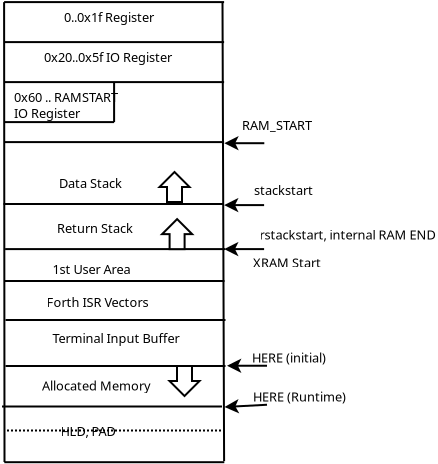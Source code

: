 <?xml version="1.0" encoding="UTF-8"?>
<dia:diagram xmlns:dia="http://www.lysator.liu.se/~alla/dia/">
  <dia:layer name="Background" visible="true" active="true">
    <dia:object type="Standard - Line" version="0" id="O0">
      <dia:attribute name="obj_pos">
        <dia:point val="13.58,3.555"/>
      </dia:attribute>
      <dia:attribute name="obj_bb">
        <dia:rectangle val="2.53,3.505;13.63,3.605"/>
      </dia:attribute>
      <dia:attribute name="conn_endpoints">
        <dia:point val="13.58,3.555"/>
        <dia:point val="2.58,3.555"/>
      </dia:attribute>
      <dia:attribute name="numcp">
        <dia:int val="1"/>
      </dia:attribute>
    </dia:object>
    <dia:object type="Standard - Line" version="0" id="O1">
      <dia:attribute name="obj_pos">
        <dia:point val="13.58,5.555"/>
      </dia:attribute>
      <dia:attribute name="obj_bb">
        <dia:rectangle val="2.53,5.505;13.63,5.605"/>
      </dia:attribute>
      <dia:attribute name="conn_endpoints">
        <dia:point val="13.58,5.555"/>
        <dia:point val="2.58,5.555"/>
      </dia:attribute>
      <dia:attribute name="numcp">
        <dia:int val="1"/>
      </dia:attribute>
    </dia:object>
    <dia:object type="Standard - Text" version="1" id="O2">
      <dia:attribute name="obj_pos">
        <dia:point val="5.58,2.555"/>
      </dia:attribute>
      <dia:attribute name="obj_bb">
        <dia:rectangle val="5.58,1.96;10.652,2.708"/>
      </dia:attribute>
      <dia:attribute name="text">
        <dia:composite type="text">
          <dia:attribute name="string">
            <dia:string>#0..0x1f Register#</dia:string>
          </dia:attribute>
          <dia:attribute name="font">
            <dia:font family="sans" style="0" name="Helvetica"/>
          </dia:attribute>
          <dia:attribute name="height">
            <dia:real val="0.8"/>
          </dia:attribute>
          <dia:attribute name="pos">
            <dia:point val="5.58,2.555"/>
          </dia:attribute>
          <dia:attribute name="color">
            <dia:color val="#000000"/>
          </dia:attribute>
          <dia:attribute name="alignment">
            <dia:enum val="0"/>
          </dia:attribute>
        </dia:composite>
      </dia:attribute>
      <dia:attribute name="valign">
        <dia:enum val="3"/>
      </dia:attribute>
    </dia:object>
    <dia:object type="Standard - Text" version="1" id="O3">
      <dia:attribute name="obj_pos">
        <dia:point val="4.58,4.555"/>
      </dia:attribute>
      <dia:attribute name="obj_bb">
        <dia:rectangle val="4.58,3.96;11.745,4.707"/>
      </dia:attribute>
      <dia:attribute name="text">
        <dia:composite type="text">
          <dia:attribute name="string">
            <dia:string>#0x20..0x5f IO Register#</dia:string>
          </dia:attribute>
          <dia:attribute name="font">
            <dia:font family="sans" style="0" name="Helvetica"/>
          </dia:attribute>
          <dia:attribute name="height">
            <dia:real val="0.8"/>
          </dia:attribute>
          <dia:attribute name="pos">
            <dia:point val="4.58,4.555"/>
          </dia:attribute>
          <dia:attribute name="color">
            <dia:color val="#000000"/>
          </dia:attribute>
          <dia:attribute name="alignment">
            <dia:enum val="0"/>
          </dia:attribute>
        </dia:composite>
      </dia:attribute>
      <dia:attribute name="valign">
        <dia:enum val="3"/>
      </dia:attribute>
    </dia:object>
    <dia:object type="Standard - Text" version="1" id="O4">
      <dia:attribute name="obj_pos">
        <dia:point val="3.08,6.555"/>
      </dia:attribute>
      <dia:attribute name="obj_bb">
        <dia:rectangle val="3.08,5.96;9.078,7.508"/>
      </dia:attribute>
      <dia:attribute name="text">
        <dia:composite type="text">
          <dia:attribute name="string">
            <dia:string>#0x60 .. RAMSTART 
IO Register#</dia:string>
          </dia:attribute>
          <dia:attribute name="font">
            <dia:font family="sans" style="0" name="Helvetica"/>
          </dia:attribute>
          <dia:attribute name="height">
            <dia:real val="0.8"/>
          </dia:attribute>
          <dia:attribute name="pos">
            <dia:point val="3.08,6.555"/>
          </dia:attribute>
          <dia:attribute name="color">
            <dia:color val="#000000"/>
          </dia:attribute>
          <dia:attribute name="alignment">
            <dia:enum val="0"/>
          </dia:attribute>
        </dia:composite>
      </dia:attribute>
      <dia:attribute name="valign">
        <dia:enum val="3"/>
      </dia:attribute>
    </dia:object>
    <dia:object type="Standard - Line" version="0" id="O5">
      <dia:attribute name="obj_pos">
        <dia:point val="8.08,5.555"/>
      </dia:attribute>
      <dia:attribute name="obj_bb">
        <dia:rectangle val="8.03,5.505;8.13,7.605"/>
      </dia:attribute>
      <dia:attribute name="conn_endpoints">
        <dia:point val="8.08,5.555"/>
        <dia:point val="8.08,7.555"/>
      </dia:attribute>
      <dia:attribute name="numcp">
        <dia:int val="1"/>
      </dia:attribute>
      <dia:connections>
        <dia:connection handle="0" to="O1" connection="0"/>
      </dia:connections>
    </dia:object>
    <dia:object type="Standard - Line" version="0" id="O6">
      <dia:attribute name="obj_pos">
        <dia:point val="2.58,7.555"/>
      </dia:attribute>
      <dia:attribute name="obj_bb">
        <dia:rectangle val="2.53,7.505;8.13,7.605"/>
      </dia:attribute>
      <dia:attribute name="conn_endpoints">
        <dia:point val="2.58,7.555"/>
        <dia:point val="8.08,7.555"/>
      </dia:attribute>
      <dia:attribute name="numcp">
        <dia:int val="1"/>
      </dia:attribute>
    </dia:object>
    <dia:object type="Standard - Text" version="1" id="O7">
      <dia:attribute name="obj_pos">
        <dia:point val="14.48,7.955"/>
      </dia:attribute>
      <dia:attribute name="obj_bb">
        <dia:rectangle val="14.48,7.36;18.183,8.107"/>
      </dia:attribute>
      <dia:attribute name="text">
        <dia:composite type="text">
          <dia:attribute name="string">
            <dia:string>#RAM_START#</dia:string>
          </dia:attribute>
          <dia:attribute name="font">
            <dia:font family="sans" style="0" name="Helvetica"/>
          </dia:attribute>
          <dia:attribute name="height">
            <dia:real val="0.8"/>
          </dia:attribute>
          <dia:attribute name="pos">
            <dia:point val="14.48,7.955"/>
          </dia:attribute>
          <dia:attribute name="color">
            <dia:color val="#000000"/>
          </dia:attribute>
          <dia:attribute name="alignment">
            <dia:enum val="0"/>
          </dia:attribute>
        </dia:composite>
      </dia:attribute>
      <dia:attribute name="valign">
        <dia:enum val="3"/>
      </dia:attribute>
    </dia:object>
    <dia:object type="Standard - Line" version="0" id="O8">
      <dia:attribute name="obj_pos">
        <dia:point val="13.58,8.555"/>
      </dia:attribute>
      <dia:attribute name="obj_bb">
        <dia:rectangle val="2.53,8.505;13.63,8.605"/>
      </dia:attribute>
      <dia:attribute name="conn_endpoints">
        <dia:point val="13.58,8.555"/>
        <dia:point val="2.58,8.555"/>
      </dia:attribute>
      <dia:attribute name="numcp">
        <dia:int val="1"/>
      </dia:attribute>
    </dia:object>
    <dia:object type="Standard - Text" version="1" id="O9">
      <dia:attribute name="obj_pos">
        <dia:point val="4.7,16.8"/>
      </dia:attribute>
      <dia:attribute name="obj_bb">
        <dia:rectangle val="4.7,16.205;10.175,16.953"/>
      </dia:attribute>
      <dia:attribute name="text">
        <dia:composite type="text">
          <dia:attribute name="string">
            <dia:string>#Forth ISR Vectors#</dia:string>
          </dia:attribute>
          <dia:attribute name="font">
            <dia:font family="sans" style="0" name="Helvetica"/>
          </dia:attribute>
          <dia:attribute name="height">
            <dia:real val="0.8"/>
          </dia:attribute>
          <dia:attribute name="pos">
            <dia:point val="4.7,16.8"/>
          </dia:attribute>
          <dia:attribute name="color">
            <dia:color val="#000000"/>
          </dia:attribute>
          <dia:attribute name="alignment">
            <dia:enum val="0"/>
          </dia:attribute>
        </dia:composite>
      </dia:attribute>
      <dia:attribute name="valign">
        <dia:enum val="3"/>
      </dia:attribute>
    </dia:object>
    <dia:object type="Standard - Text" version="1" id="O10">
      <dia:attribute name="obj_pos">
        <dia:point val="5,15.15"/>
      </dia:attribute>
      <dia:attribute name="obj_bb">
        <dia:rectangle val="5,14.555;9.325,15.303"/>
      </dia:attribute>
      <dia:attribute name="text">
        <dia:composite type="text">
          <dia:attribute name="string">
            <dia:string>#1st User Area#</dia:string>
          </dia:attribute>
          <dia:attribute name="font">
            <dia:font family="sans" style="0" name="Helvetica"/>
          </dia:attribute>
          <dia:attribute name="height">
            <dia:real val="0.8"/>
          </dia:attribute>
          <dia:attribute name="pos">
            <dia:point val="5,15.15"/>
          </dia:attribute>
          <dia:attribute name="color">
            <dia:color val="#000000"/>
          </dia:attribute>
          <dia:attribute name="alignment">
            <dia:enum val="0"/>
          </dia:attribute>
        </dia:composite>
      </dia:attribute>
      <dia:attribute name="valign">
        <dia:enum val="3"/>
      </dia:attribute>
    </dia:object>
    <dia:object type="Standard - Line" version="0" id="O11">
      <dia:attribute name="obj_pos">
        <dia:point val="13.65,17.45"/>
      </dia:attribute>
      <dia:attribute name="obj_bb">
        <dia:rectangle val="2.6,17.4;13.7,17.5"/>
      </dia:attribute>
      <dia:attribute name="conn_endpoints">
        <dia:point val="13.65,17.45"/>
        <dia:point val="2.65,17.45"/>
      </dia:attribute>
      <dia:attribute name="numcp">
        <dia:int val="1"/>
      </dia:attribute>
    </dia:object>
    <dia:object type="Standard - Line" version="0" id="O12">
      <dia:attribute name="obj_pos">
        <dia:point val="13.6,15.5"/>
      </dia:attribute>
      <dia:attribute name="obj_bb">
        <dia:rectangle val="2.55,15.45;13.65,15.55"/>
      </dia:attribute>
      <dia:attribute name="conn_endpoints">
        <dia:point val="13.6,15.5"/>
        <dia:point val="2.6,15.5"/>
      </dia:attribute>
      <dia:attribute name="numcp">
        <dia:int val="1"/>
      </dia:attribute>
    </dia:object>
    <dia:object type="Standard - Text" version="1" id="O13">
      <dia:attribute name="obj_pos">
        <dia:point val="5,18.6"/>
      </dia:attribute>
      <dia:attribute name="obj_bb">
        <dia:rectangle val="5,18.005;11.715,18.753"/>
      </dia:attribute>
      <dia:attribute name="text">
        <dia:composite type="text">
          <dia:attribute name="string">
            <dia:string>#Terminal Input Buffer#</dia:string>
          </dia:attribute>
          <dia:attribute name="font">
            <dia:font family="sans" style="0" name="Helvetica"/>
          </dia:attribute>
          <dia:attribute name="height">
            <dia:real val="0.8"/>
          </dia:attribute>
          <dia:attribute name="pos">
            <dia:point val="5,18.6"/>
          </dia:attribute>
          <dia:attribute name="color">
            <dia:color val="#000000"/>
          </dia:attribute>
          <dia:attribute name="alignment">
            <dia:enum val="0"/>
          </dia:attribute>
        </dia:composite>
      </dia:attribute>
      <dia:attribute name="valign">
        <dia:enum val="3"/>
      </dia:attribute>
    </dia:object>
    <dia:object type="Standard - Line" version="0" id="O14">
      <dia:attribute name="obj_pos">
        <dia:point val="13.65,19.75"/>
      </dia:attribute>
      <dia:attribute name="obj_bb">
        <dia:rectangle val="2.6,19.7;13.7,19.8"/>
      </dia:attribute>
      <dia:attribute name="conn_endpoints">
        <dia:point val="13.65,19.75"/>
        <dia:point val="2.65,19.75"/>
      </dia:attribute>
      <dia:attribute name="numcp">
        <dia:int val="1"/>
      </dia:attribute>
    </dia:object>
    <dia:object type="Standard - Text" version="1" id="O15">
      <dia:attribute name="obj_pos">
        <dia:point val="5.4,23.25"/>
      </dia:attribute>
      <dia:attribute name="obj_bb">
        <dia:rectangle val="5.4,22.655;8.412,23.402"/>
      </dia:attribute>
      <dia:attribute name="text">
        <dia:composite type="text">
          <dia:attribute name="string">
            <dia:string>#HLD, PAD#</dia:string>
          </dia:attribute>
          <dia:attribute name="font">
            <dia:font family="sans" style="0" name="Helvetica"/>
          </dia:attribute>
          <dia:attribute name="height">
            <dia:real val="0.8"/>
          </dia:attribute>
          <dia:attribute name="pos">
            <dia:point val="5.4,23.25"/>
          </dia:attribute>
          <dia:attribute name="color">
            <dia:color val="#000000"/>
          </dia:attribute>
          <dia:attribute name="alignment">
            <dia:enum val="0"/>
          </dia:attribute>
        </dia:composite>
      </dia:attribute>
      <dia:attribute name="valign">
        <dia:enum val="3"/>
      </dia:attribute>
    </dia:object>
    <dia:object type="Standard - Line" version="0" id="O16">
      <dia:attribute name="obj_pos">
        <dia:point val="13.58,1.555"/>
      </dia:attribute>
      <dia:attribute name="obj_bb">
        <dia:rectangle val="2.53,1.505;13.63,1.605"/>
      </dia:attribute>
      <dia:attribute name="conn_endpoints">
        <dia:point val="13.58,1.555"/>
        <dia:point val="2.58,1.555"/>
      </dia:attribute>
      <dia:attribute name="numcp">
        <dia:int val="1"/>
      </dia:attribute>
    </dia:object>
    <dia:object type="Standard - Line" version="0" id="O17">
      <dia:attribute name="obj_pos">
        <dia:point val="13.55,11.65"/>
      </dia:attribute>
      <dia:attribute name="obj_bb">
        <dia:rectangle val="2.5,11.6;13.6,11.7"/>
      </dia:attribute>
      <dia:attribute name="conn_endpoints">
        <dia:point val="13.55,11.65"/>
        <dia:point val="2.55,11.65"/>
      </dia:attribute>
      <dia:attribute name="numcp">
        <dia:int val="1"/>
      </dia:attribute>
    </dia:object>
    <dia:object type="Standard - Text" version="1" id="O18">
      <dia:attribute name="obj_pos">
        <dia:point val="5.33,10.855"/>
      </dia:attribute>
      <dia:attribute name="obj_bb">
        <dia:rectangle val="5.33,10.26;9.035,11.008"/>
      </dia:attribute>
      <dia:attribute name="text">
        <dia:composite type="text">
          <dia:attribute name="string">
            <dia:string>#Data Stack #</dia:string>
          </dia:attribute>
          <dia:attribute name="font">
            <dia:font family="sans" style="0" name="Helvetica"/>
          </dia:attribute>
          <dia:attribute name="height">
            <dia:real val="0.8"/>
          </dia:attribute>
          <dia:attribute name="pos">
            <dia:point val="5.33,10.855"/>
          </dia:attribute>
          <dia:attribute name="color">
            <dia:color val="#000000"/>
          </dia:attribute>
          <dia:attribute name="alignment">
            <dia:enum val="0"/>
          </dia:attribute>
        </dia:composite>
      </dia:attribute>
      <dia:attribute name="valign">
        <dia:enum val="3"/>
      </dia:attribute>
    </dia:object>
    <dia:object type="Standard - Line" version="0" id="O19">
      <dia:attribute name="obj_pos">
        <dia:point val="13.63,13.905"/>
      </dia:attribute>
      <dia:attribute name="obj_bb">
        <dia:rectangle val="2.58,13.855;13.68,13.955"/>
      </dia:attribute>
      <dia:attribute name="conn_endpoints">
        <dia:point val="13.63,13.905"/>
        <dia:point val="2.63,13.905"/>
      </dia:attribute>
      <dia:attribute name="numcp">
        <dia:int val="1"/>
      </dia:attribute>
    </dia:object>
    <dia:object type="Standard - Text" version="1" id="O20">
      <dia:attribute name="obj_pos">
        <dia:point val="5.23,13.105"/>
      </dia:attribute>
      <dia:attribute name="obj_bb">
        <dia:rectangle val="5.23,12.51;9.33,13.258"/>
      </dia:attribute>
      <dia:attribute name="text">
        <dia:composite type="text">
          <dia:attribute name="string">
            <dia:string>#Return Stack#</dia:string>
          </dia:attribute>
          <dia:attribute name="font">
            <dia:font family="sans" style="0" name="Helvetica"/>
          </dia:attribute>
          <dia:attribute name="height">
            <dia:real val="0.8"/>
          </dia:attribute>
          <dia:attribute name="pos">
            <dia:point val="5.23,13.105"/>
          </dia:attribute>
          <dia:attribute name="color">
            <dia:color val="#000000"/>
          </dia:attribute>
          <dia:attribute name="alignment">
            <dia:enum val="0"/>
          </dia:attribute>
        </dia:composite>
      </dia:attribute>
      <dia:attribute name="valign">
        <dia:enum val="3"/>
      </dia:attribute>
    </dia:object>
    <dia:object type="Geometric - Up Arrow" version="1" id="O21">
      <dia:attribute name="obj_pos">
        <dia:point val="10.48,12.405"/>
      </dia:attribute>
      <dia:attribute name="obj_bb">
        <dia:rectangle val="10.359,12.334;12.101,13.955"/>
      </dia:attribute>
      <dia:attribute name="meta">
        <dia:composite type="dict"/>
      </dia:attribute>
      <dia:attribute name="elem_corner">
        <dia:point val="10.48,12.405"/>
      </dia:attribute>
      <dia:attribute name="elem_width">
        <dia:real val="1.5"/>
      </dia:attribute>
      <dia:attribute name="elem_height">
        <dia:real val="1.5"/>
      </dia:attribute>
      <dia:attribute name="line_width">
        <dia:real val="0.1"/>
      </dia:attribute>
      <dia:attribute name="line_colour">
        <dia:color val="#000000"/>
      </dia:attribute>
      <dia:attribute name="fill_colour">
        <dia:color val="#ffffff"/>
      </dia:attribute>
      <dia:attribute name="show_background">
        <dia:boolean val="true"/>
      </dia:attribute>
      <dia:attribute name="line_style">
        <dia:enum val="0"/>
        <dia:real val="1"/>
      </dia:attribute>
      <dia:attribute name="flip_horizontal">
        <dia:boolean val="false"/>
      </dia:attribute>
      <dia:attribute name="flip_vertical">
        <dia:boolean val="false"/>
      </dia:attribute>
      <dia:attribute name="subscale">
        <dia:real val="1"/>
      </dia:attribute>
    </dia:object>
    <dia:object type="Geometric - Up Arrow" version="1" id="O22">
      <dia:attribute name="obj_pos">
        <dia:point val="10.35,10.05"/>
      </dia:attribute>
      <dia:attribute name="obj_bb">
        <dia:rectangle val="10.229,9.979;11.971,11.6"/>
      </dia:attribute>
      <dia:attribute name="meta">
        <dia:composite type="dict"/>
      </dia:attribute>
      <dia:attribute name="elem_corner">
        <dia:point val="10.35,10.05"/>
      </dia:attribute>
      <dia:attribute name="elem_width">
        <dia:real val="1.5"/>
      </dia:attribute>
      <dia:attribute name="elem_height">
        <dia:real val="1.5"/>
      </dia:attribute>
      <dia:attribute name="line_width">
        <dia:real val="0.1"/>
      </dia:attribute>
      <dia:attribute name="line_colour">
        <dia:color val="#000000"/>
      </dia:attribute>
      <dia:attribute name="fill_colour">
        <dia:color val="#ffffff"/>
      </dia:attribute>
      <dia:attribute name="show_background">
        <dia:boolean val="true"/>
      </dia:attribute>
      <dia:attribute name="line_style">
        <dia:enum val="0"/>
        <dia:real val="1"/>
      </dia:attribute>
      <dia:attribute name="flip_horizontal">
        <dia:boolean val="false"/>
      </dia:attribute>
      <dia:attribute name="flip_vertical">
        <dia:boolean val="false"/>
      </dia:attribute>
      <dia:attribute name="subscale">
        <dia:real val="1"/>
      </dia:attribute>
    </dia:object>
    <dia:object type="Geometric - Down Arrow" version="1" id="O23">
      <dia:attribute name="obj_pos">
        <dia:point val="10.85,19.75"/>
      </dia:attribute>
      <dia:attribute name="obj_bb">
        <dia:rectangle val="10.729,19.7;12.471,21.321"/>
      </dia:attribute>
      <dia:attribute name="meta">
        <dia:composite type="dict"/>
      </dia:attribute>
      <dia:attribute name="elem_corner">
        <dia:point val="10.85,19.75"/>
      </dia:attribute>
      <dia:attribute name="elem_width">
        <dia:real val="1.5"/>
      </dia:attribute>
      <dia:attribute name="elem_height">
        <dia:real val="1.5"/>
      </dia:attribute>
      <dia:attribute name="line_width">
        <dia:real val="0.1"/>
      </dia:attribute>
      <dia:attribute name="line_colour">
        <dia:color val="#000000"/>
      </dia:attribute>
      <dia:attribute name="fill_colour">
        <dia:color val="#ffffff"/>
      </dia:attribute>
      <dia:attribute name="show_background">
        <dia:boolean val="true"/>
      </dia:attribute>
      <dia:attribute name="line_style">
        <dia:enum val="0"/>
        <dia:real val="1"/>
      </dia:attribute>
      <dia:attribute name="flip_horizontal">
        <dia:boolean val="false"/>
      </dia:attribute>
      <dia:attribute name="flip_vertical">
        <dia:boolean val="false"/>
      </dia:attribute>
      <dia:attribute name="subscale">
        <dia:real val="1"/>
      </dia:attribute>
    </dia:object>
    <dia:object type="Standard - Line" version="0" id="O24">
      <dia:attribute name="obj_pos">
        <dia:point val="2.6,24.55"/>
      </dia:attribute>
      <dia:attribute name="obj_bb">
        <dia:rectangle val="2.53,1.505;2.65,24.6"/>
      </dia:attribute>
      <dia:attribute name="conn_endpoints">
        <dia:point val="2.6,24.55"/>
        <dia:point val="2.58,1.555"/>
      </dia:attribute>
      <dia:attribute name="numcp">
        <dia:int val="1"/>
      </dia:attribute>
    </dia:object>
    <dia:object type="Standard - Line" version="0" id="O25">
      <dia:attribute name="obj_pos">
        <dia:point val="13.58,24.505"/>
      </dia:attribute>
      <dia:attribute name="obj_bb">
        <dia:rectangle val="13.45,1.5;13.63,24.555"/>
      </dia:attribute>
      <dia:attribute name="conn_endpoints">
        <dia:point val="13.58,24.505"/>
        <dia:point val="13.5,1.55"/>
      </dia:attribute>
      <dia:attribute name="numcp">
        <dia:int val="1"/>
      </dia:attribute>
    </dia:object>
    <dia:object type="Standard - Line" version="0" id="O26">
      <dia:attribute name="obj_pos">
        <dia:point val="13.58,13.905"/>
      </dia:attribute>
      <dia:attribute name="obj_bb">
        <dia:rectangle val="13.53,13.543;15.63,14.267"/>
      </dia:attribute>
      <dia:attribute name="conn_endpoints">
        <dia:point val="13.58,13.905"/>
        <dia:point val="15.58,13.905"/>
      </dia:attribute>
      <dia:attribute name="numcp">
        <dia:int val="1"/>
      </dia:attribute>
      <dia:attribute name="start_arrow">
        <dia:enum val="22"/>
      </dia:attribute>
      <dia:attribute name="start_arrow_length">
        <dia:real val="0.5"/>
      </dia:attribute>
      <dia:attribute name="start_arrow_width">
        <dia:real val="0.5"/>
      </dia:attribute>
    </dia:object>
    <dia:object type="Standard - Line" version="0" id="O27">
      <dia:attribute name="obj_pos">
        <dia:point val="13.58,11.705"/>
      </dia:attribute>
      <dia:attribute name="obj_bb">
        <dia:rectangle val="13.53,11.343;15.63,12.067"/>
      </dia:attribute>
      <dia:attribute name="conn_endpoints">
        <dia:point val="13.58,11.705"/>
        <dia:point val="15.58,11.705"/>
      </dia:attribute>
      <dia:attribute name="numcp">
        <dia:int val="1"/>
      </dia:attribute>
      <dia:attribute name="start_arrow">
        <dia:enum val="22"/>
      </dia:attribute>
      <dia:attribute name="start_arrow_length">
        <dia:real val="0.5"/>
      </dia:attribute>
      <dia:attribute name="start_arrow_width">
        <dia:real val="0.5"/>
      </dia:attribute>
    </dia:object>
    <dia:object type="Standard - Text" version="1" id="O28">
      <dia:attribute name="obj_pos">
        <dia:point val="15.08,11.205"/>
      </dia:attribute>
      <dia:attribute name="obj_bb">
        <dia:rectangle val="15.08,10.61;18.265,11.357"/>
      </dia:attribute>
      <dia:attribute name="text">
        <dia:composite type="text">
          <dia:attribute name="string">
            <dia:string>#stackstart#</dia:string>
          </dia:attribute>
          <dia:attribute name="font">
            <dia:font family="sans" style="0" name="Helvetica"/>
          </dia:attribute>
          <dia:attribute name="height">
            <dia:real val="0.8"/>
          </dia:attribute>
          <dia:attribute name="pos">
            <dia:point val="15.08,11.205"/>
          </dia:attribute>
          <dia:attribute name="color">
            <dia:color val="#000000"/>
          </dia:attribute>
          <dia:attribute name="alignment">
            <dia:enum val="0"/>
          </dia:attribute>
        </dia:composite>
      </dia:attribute>
      <dia:attribute name="valign">
        <dia:enum val="3"/>
      </dia:attribute>
    </dia:object>
    <dia:object type="Standard - Text" version="1" id="O29">
      <dia:attribute name="obj_pos">
        <dia:point val="15.355,13.43"/>
      </dia:attribute>
      <dia:attribute name="obj_bb">
        <dia:rectangle val="15.355,12.816;24.874,13.62"/>
      </dia:attribute>
      <dia:attribute name="text">
        <dia:composite type="text">
          <dia:attribute name="string">
            <dia:string>#rstackstart, internal RAM END#</dia:string>
          </dia:attribute>
          <dia:attribute name="font">
            <dia:font family="sans" style="0" name="Helvetica"/>
          </dia:attribute>
          <dia:attribute name="height">
            <dia:real val="0.8"/>
          </dia:attribute>
          <dia:attribute name="pos">
            <dia:point val="15.355,13.43"/>
          </dia:attribute>
          <dia:attribute name="color">
            <dia:color val="#000000"/>
          </dia:attribute>
          <dia:attribute name="alignment">
            <dia:enum val="0"/>
          </dia:attribute>
        </dia:composite>
      </dia:attribute>
      <dia:attribute name="valign">
        <dia:enum val="3"/>
      </dia:attribute>
    </dia:object>
    <dia:object type="Standard - Line" version="0" id="O30">
      <dia:attribute name="obj_pos">
        <dia:point val="13.59,24.56"/>
      </dia:attribute>
      <dia:attribute name="obj_bb">
        <dia:rectangle val="2.54,24.51;13.64,24.61"/>
      </dia:attribute>
      <dia:attribute name="conn_endpoints">
        <dia:point val="13.59,24.56"/>
        <dia:point val="2.59,24.56"/>
      </dia:attribute>
      <dia:attribute name="numcp">
        <dia:int val="1"/>
      </dia:attribute>
    </dia:object>
    <dia:object type="Standard - Line" version="0" id="O31">
      <dia:attribute name="obj_pos">
        <dia:point val="13.59,8.61"/>
      </dia:attribute>
      <dia:attribute name="obj_bb">
        <dia:rectangle val="13.54,8.248;15.64,8.972"/>
      </dia:attribute>
      <dia:attribute name="conn_endpoints">
        <dia:point val="13.59,8.61"/>
        <dia:point val="15.59,8.61"/>
      </dia:attribute>
      <dia:attribute name="numcp">
        <dia:int val="1"/>
      </dia:attribute>
      <dia:attribute name="start_arrow">
        <dia:enum val="22"/>
      </dia:attribute>
      <dia:attribute name="start_arrow_length">
        <dia:real val="0.5"/>
      </dia:attribute>
      <dia:attribute name="start_arrow_width">
        <dia:real val="0.5"/>
      </dia:attribute>
    </dia:object>
    <dia:object type="Standard - Line" version="0" id="O32">
      <dia:attribute name="obj_pos">
        <dia:point val="13.725,19.737"/>
      </dia:attribute>
      <dia:attribute name="obj_bb">
        <dia:rectangle val="13.675,19.375;15.775,20.099"/>
      </dia:attribute>
      <dia:attribute name="conn_endpoints">
        <dia:point val="13.725,19.737"/>
        <dia:point val="15.725,19.737"/>
      </dia:attribute>
      <dia:attribute name="numcp">
        <dia:int val="1"/>
      </dia:attribute>
      <dia:attribute name="start_arrow">
        <dia:enum val="22"/>
      </dia:attribute>
      <dia:attribute name="start_arrow_length">
        <dia:real val="0.5"/>
      </dia:attribute>
      <dia:attribute name="start_arrow_width">
        <dia:real val="0.5"/>
      </dia:attribute>
    </dia:object>
    <dia:object type="Standard - Line" version="0" id="O33">
      <dia:attribute name="obj_pos">
        <dia:point val="13.475,21.775"/>
      </dia:attribute>
      <dia:attribute name="obj_bb">
        <dia:rectangle val="2.425,21.725;13.525,21.825"/>
      </dia:attribute>
      <dia:attribute name="conn_endpoints">
        <dia:point val="13.475,21.775"/>
        <dia:point val="2.475,21.775"/>
      </dia:attribute>
      <dia:attribute name="numcp">
        <dia:int val="1"/>
      </dia:attribute>
    </dia:object>
    <dia:object type="Standard - Text" version="1" id="O34">
      <dia:attribute name="obj_pos">
        <dia:point val="15.025,21.52"/>
      </dia:attribute>
      <dia:attribute name="obj_bb">
        <dia:rectangle val="15.025,20.925;20.137,21.672"/>
      </dia:attribute>
      <dia:attribute name="text">
        <dia:composite type="text">
          <dia:attribute name="string">
            <dia:string>#HERE (Runtime)#</dia:string>
          </dia:attribute>
          <dia:attribute name="font">
            <dia:font family="sans" style="0" name="Helvetica"/>
          </dia:attribute>
          <dia:attribute name="height">
            <dia:real val="0.8"/>
          </dia:attribute>
          <dia:attribute name="pos">
            <dia:point val="15.025,21.52"/>
          </dia:attribute>
          <dia:attribute name="color">
            <dia:color val="#000000"/>
          </dia:attribute>
          <dia:attribute name="alignment">
            <dia:enum val="0"/>
          </dia:attribute>
        </dia:composite>
      </dia:attribute>
      <dia:attribute name="valign">
        <dia:enum val="3"/>
      </dia:attribute>
    </dia:object>
    <dia:object type="Standard - Text" version="1" id="O35">
      <dia:attribute name="obj_pos">
        <dia:point val="15.025,14.82"/>
      </dia:attribute>
      <dia:attribute name="obj_bb">
        <dia:rectangle val="15.025,14.225;18.637,14.973"/>
      </dia:attribute>
      <dia:attribute name="text">
        <dia:composite type="text">
          <dia:attribute name="string">
            <dia:string>#XRAM Start#</dia:string>
          </dia:attribute>
          <dia:attribute name="font">
            <dia:font family="sans" style="0" name="Helvetica"/>
          </dia:attribute>
          <dia:attribute name="height">
            <dia:real val="0.8"/>
          </dia:attribute>
          <dia:attribute name="pos">
            <dia:point val="15.025,14.82"/>
          </dia:attribute>
          <dia:attribute name="color">
            <dia:color val="#000000"/>
          </dia:attribute>
          <dia:attribute name="alignment">
            <dia:enum val="0"/>
          </dia:attribute>
        </dia:composite>
      </dia:attribute>
      <dia:attribute name="valign">
        <dia:enum val="3"/>
      </dia:attribute>
    </dia:object>
    <dia:object type="Standard - Text" version="1" id="O36">
      <dia:attribute name="obj_pos">
        <dia:point val="4.475,20.97"/>
      </dia:attribute>
      <dia:attribute name="obj_bb">
        <dia:rectangle val="4.475,20.375;10.265,21.122"/>
      </dia:attribute>
      <dia:attribute name="text">
        <dia:composite type="text">
          <dia:attribute name="string">
            <dia:string>#Allocated Memory#</dia:string>
          </dia:attribute>
          <dia:attribute name="font">
            <dia:font family="sans" style="0" name="Helvetica"/>
          </dia:attribute>
          <dia:attribute name="height">
            <dia:real val="0.8"/>
          </dia:attribute>
          <dia:attribute name="pos">
            <dia:point val="4.475,20.97"/>
          </dia:attribute>
          <dia:attribute name="color">
            <dia:color val="#000000"/>
          </dia:attribute>
          <dia:attribute name="alignment">
            <dia:enum val="0"/>
          </dia:attribute>
        </dia:composite>
      </dia:attribute>
      <dia:attribute name="valign">
        <dia:enum val="3"/>
      </dia:attribute>
    </dia:object>
    <dia:object type="Standard - Line" version="0" id="O37">
      <dia:attribute name="obj_pos">
        <dia:point val="13.6,21.8"/>
      </dia:attribute>
      <dia:attribute name="obj_bb">
        <dia:rectangle val="13.547,21.4;15.778,22.123"/>
      </dia:attribute>
      <dia:attribute name="conn_endpoints">
        <dia:point val="13.6,21.8"/>
        <dia:point val="15.725,21.687"/>
      </dia:attribute>
      <dia:attribute name="numcp">
        <dia:int val="1"/>
      </dia:attribute>
      <dia:attribute name="start_arrow">
        <dia:enum val="22"/>
      </dia:attribute>
      <dia:attribute name="start_arrow_length">
        <dia:real val="0.5"/>
      </dia:attribute>
      <dia:attribute name="start_arrow_width">
        <dia:real val="0.5"/>
      </dia:attribute>
    </dia:object>
    <dia:object type="Standard - Text" version="1" id="O38">
      <dia:attribute name="obj_pos">
        <dia:point val="14.975,19.57"/>
      </dia:attribute>
      <dia:attribute name="obj_bb">
        <dia:rectangle val="14.975,18.975;19.172,19.723"/>
      </dia:attribute>
      <dia:attribute name="text">
        <dia:composite type="text">
          <dia:attribute name="string">
            <dia:string>#HERE (initial)#</dia:string>
          </dia:attribute>
          <dia:attribute name="font">
            <dia:font family="sans" style="0" name="Helvetica"/>
          </dia:attribute>
          <dia:attribute name="height">
            <dia:real val="0.8"/>
          </dia:attribute>
          <dia:attribute name="pos">
            <dia:point val="14.975,19.57"/>
          </dia:attribute>
          <dia:attribute name="color">
            <dia:color val="#000000"/>
          </dia:attribute>
          <dia:attribute name="alignment">
            <dia:enum val="0"/>
          </dia:attribute>
        </dia:composite>
      </dia:attribute>
      <dia:attribute name="valign">
        <dia:enum val="3"/>
      </dia:attribute>
    </dia:object>
    <dia:object type="Standard - Line" version="0" id="O39">
      <dia:attribute name="obj_pos">
        <dia:point val="13.625,22.975"/>
      </dia:attribute>
      <dia:attribute name="obj_bb">
        <dia:rectangle val="2.575,22.925;13.675,23.025"/>
      </dia:attribute>
      <dia:attribute name="conn_endpoints">
        <dia:point val="13.625,22.975"/>
        <dia:point val="2.625,22.975"/>
      </dia:attribute>
      <dia:attribute name="numcp">
        <dia:int val="1"/>
      </dia:attribute>
      <dia:attribute name="line_style">
        <dia:enum val="4"/>
      </dia:attribute>
    </dia:object>
  </dia:layer>
</dia:diagram>
